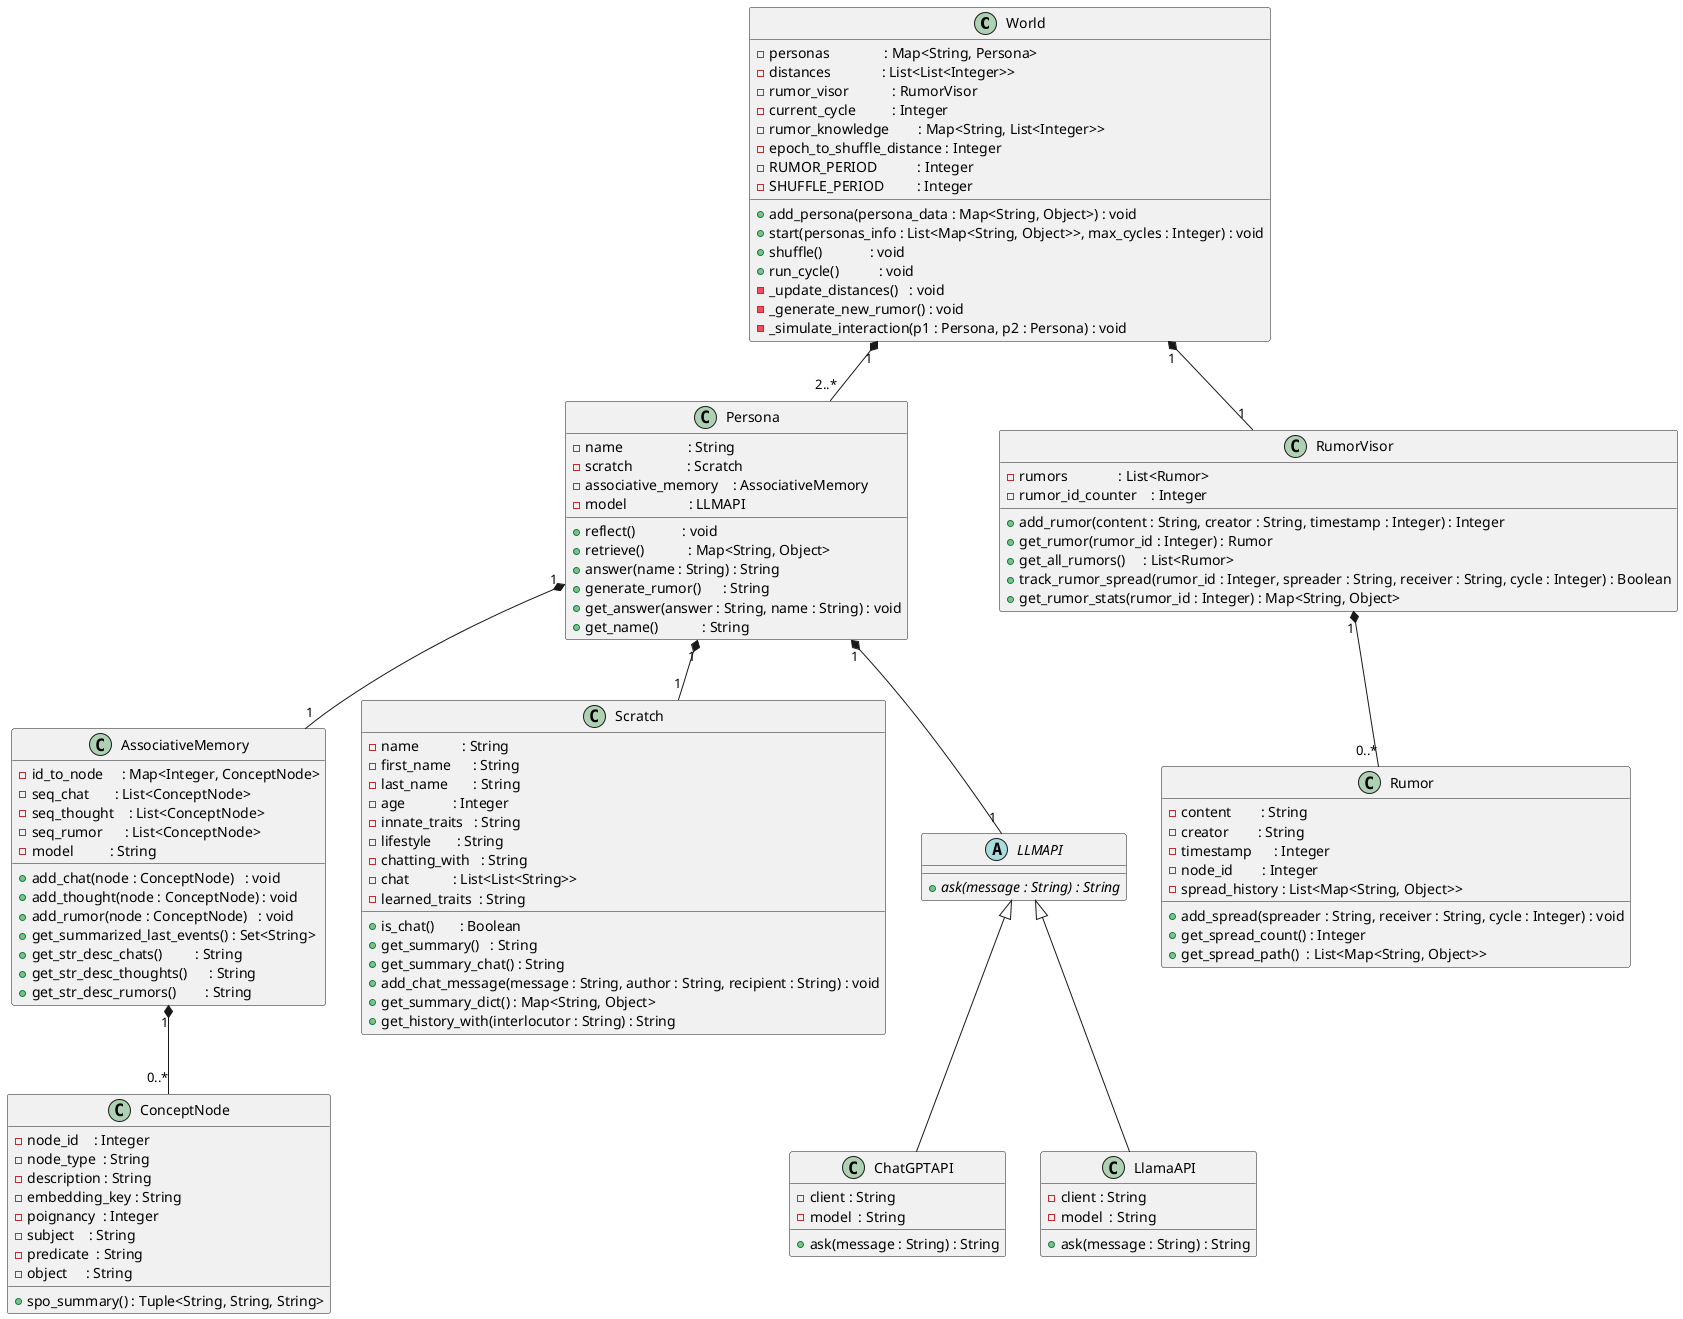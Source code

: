 @startuml

' Main classes
class World {
    - personas               : Map<String, Persona>
    - distances              : List<List<Integer>>
    - rumor_visor            : RumorVisor
    - current_cycle          : Integer
    - rumor_knowledge        : Map<String, List<Integer>>
    - epoch_to_shuffle_distance : Integer
    - RUMOR_PERIOD           : Integer
    - SHUFFLE_PERIOD         : Integer
    + add_persona(persona_data : Map<String, Object>) : void
    + start(personas_info : List<Map<String, Object>>, max_cycles : Integer) : void
    + shuffle()             : void
    + run_cycle()           : void
    - _update_distances()   : void
    - _generate_new_rumor() : void
    - _simulate_interaction(p1 : Persona, p2 : Persona) : void
}

class Persona {
    - name                  : String
    - scratch               : Scratch
    - associative_memory    : AssociativeMemory
    - model                 : LLMAPI
    + reflect()             : void
    + retrieve()            : Map<String, Object>
    + answer(name : String) : String
    + generate_rumor()      : String
    + get_answer(answer : String, name : String) : void
    + get_name()            : String
}

class RumorVisor {
    - rumors              : List<Rumor>
    - rumor_id_counter    : Integer
    + add_rumor(content : String, creator : String, timestamp : Integer) : Integer
    + get_rumor(rumor_id : Integer) : Rumor
    + get_all_rumors()     : List<Rumor>
    + track_rumor_spread(rumor_id : Integer, spreader : String, receiver : String, cycle : Integer) : Boolean
    + get_rumor_stats(rumor_id : Integer) : Map<String, Object>
}

class Rumor {
    - content        : String
    - creator        : String
    - timestamp      : Integer
    - node_id        : Integer
    - spread_history : List<Map<String, Object>>
    + add_spread(spreader : String, receiver : String, cycle : Integer) : void
    + get_spread_count() : Integer
    + get_spread_path()  : List<Map<String, Object>>
}

class AssociativeMemory {
    - id_to_node     : Map<Integer, ConceptNode>
    - seq_chat       : List<ConceptNode>
    - seq_thought    : List<ConceptNode>
    - seq_rumor      : List<ConceptNode>
    - model          : String
    + add_chat(node : ConceptNode)   : void
    + add_thought(node : ConceptNode) : void
    + add_rumor(node : ConceptNode)   : void
    + get_summarized_last_events() : Set<String>
    + get_str_desc_chats()         : String
    + get_str_desc_thoughts()      : String
    + get_str_desc_rumors()        : String
}

class ConceptNode {
    - node_id    : Integer
    - node_type  : String
    - description : String
    - embedding_key : String
    - poignancy  : Integer
    - subject    : String
    - predicate  : String
    - object     : String
    + spo_summary() : Tuple<String, String, String>
}

class Scratch {
    - name            : String
    - first_name      : String
    - last_name       : String
    - age             : Integer
    - innate_traits   : String
    - lifestyle       : String
    - chatting_with   : String
    - chat            : List<List<String>>
    - learned_traits  : String
    + is_chat()       : Boolean
    + get_summary()   : String
    + get_summary_chat() : String
    + add_chat_message(message : String, author : String, recipient : String) : void
    + get_summary_dict() : Map<String, Object>
    + get_history_with(interlocutor : String) : String
}

abstract class LLMAPI {
    +{abstract} ask(message : String) : String
}

class ChatGPTAPI {
    - client : String
    - model  : String
    + ask(message : String) : String
}

class LlamaAPI {
    - client : String
    - model  : String
    + ask(message : String) : String
}

' Relationships
World "1" *-- "2..*" Persona
World "1" *-- "1" RumorVisor
RumorVisor "1" *-- "0..*" Rumor
Persona "1" *-- "1" Scratch
Persona "1" *-- "1" AssociativeMemory
Persona "1" *-- "1" LLMAPI
AssociativeMemory "1" *-- "0..*" ConceptNode
LLMAPI <|-- ChatGPTAPI
LLMAPI <|-- LlamaAPI

@enduml
